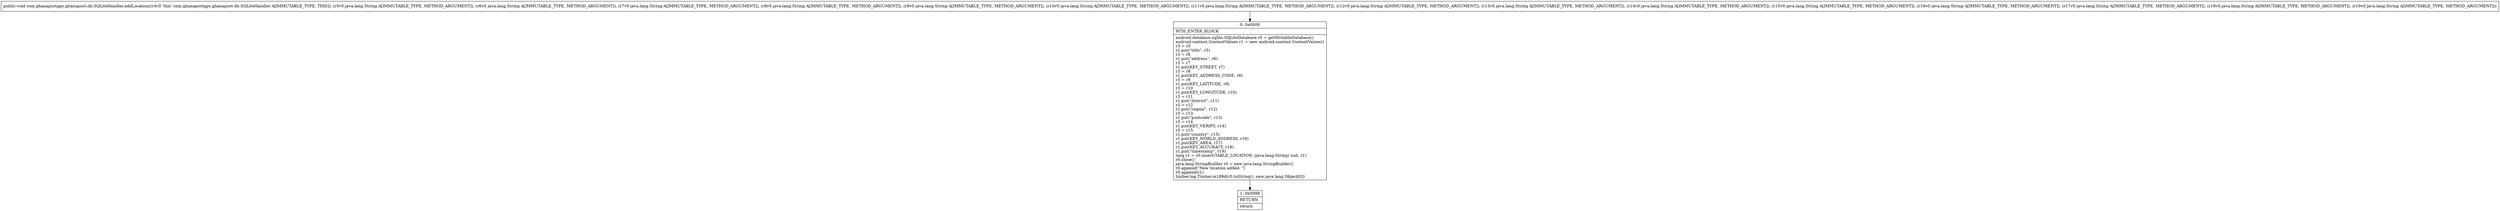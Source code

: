 digraph "CFG forcom.ghanapostgps.ghanapost.db.SQLiteHandler.addLocation(Ljava\/lang\/String;Ljava\/lang\/String;Ljava\/lang\/String;Ljava\/lang\/String;Ljava\/lang\/String;Ljava\/lang\/String;Ljava\/lang\/String;Ljava\/lang\/String;Ljava\/lang\/String;Ljava\/lang\/String;Ljava\/lang\/String;Ljava\/lang\/String;Ljava\/lang\/String;Ljava\/lang\/String;Ljava\/lang\/String;)V" {
Node_0 [shape=record,label="{0\:\ 0x0000|MTH_ENTER_BLOCK\l|android.database.sqlite.SQLiteDatabase r0 = getWritableDatabase()\landroid.content.ContentValues r1 = new android.content.ContentValues()\lr3 = r5\lr1.put(\"title\", r5)\lr3 = r6\lr1.put(\"address\", r6)\lr3 = r7\lr1.put(KEY_STREET, r7)\lr3 = r8\lr1.put(KEY_ADDRESS_CODE, r8)\lr3 = r9\lr1.put(KEY_LATITUDE, r9)\lr3 = r10\lr1.put(KEY_LONGITUDE, r10)\lr3 = r11\lr1.put(\"district\", r11)\lr3 = r12\lr1.put(\"region\", r12)\lr3 = r13\lr1.put(\"postcode\", r13)\lr3 = r14\lr1.put(KEY_VERIFY, r14)\lr3 = r15\lr1.put(\"country\", r15)\lr1.put(KEY_WORLD_ADDRESS, r16)\lr1.put(KEY_AREA, r17)\lr1.put(KEY_ACCURACY, r18)\lr1.put(\"timestamp\", r19)\llong r1 = r0.insert(TABLE_LOCATION, (java.lang.String) null, r1)\lr0.close()\ljava.lang.StringBuilder r0 = new java.lang.StringBuilder()\lr0.append(\"New location added: \")\lr0.append(r1)\ltimber.log.Timber.m189d(r0.toString(), new java.lang.Object[0])\l}"];
Node_1 [shape=record,label="{1\:\ 0x0088|RETURN\l|return\l}"];
MethodNode[shape=record,label="{public void com.ghanapostgps.ghanapost.db.SQLiteHandler.addLocation((r4v0 'this' com.ghanapostgps.ghanapost.db.SQLiteHandler A[IMMUTABLE_TYPE, THIS]), (r5v0 java.lang.String A[IMMUTABLE_TYPE, METHOD_ARGUMENT]), (r6v0 java.lang.String A[IMMUTABLE_TYPE, METHOD_ARGUMENT]), (r7v0 java.lang.String A[IMMUTABLE_TYPE, METHOD_ARGUMENT]), (r8v0 java.lang.String A[IMMUTABLE_TYPE, METHOD_ARGUMENT]), (r9v0 java.lang.String A[IMMUTABLE_TYPE, METHOD_ARGUMENT]), (r10v0 java.lang.String A[IMMUTABLE_TYPE, METHOD_ARGUMENT]), (r11v0 java.lang.String A[IMMUTABLE_TYPE, METHOD_ARGUMENT]), (r12v0 java.lang.String A[IMMUTABLE_TYPE, METHOD_ARGUMENT]), (r13v0 java.lang.String A[IMMUTABLE_TYPE, METHOD_ARGUMENT]), (r14v0 java.lang.String A[IMMUTABLE_TYPE, METHOD_ARGUMENT]), (r15v0 java.lang.String A[IMMUTABLE_TYPE, METHOD_ARGUMENT]), (r16v0 java.lang.String A[IMMUTABLE_TYPE, METHOD_ARGUMENT]), (r17v0 java.lang.String A[IMMUTABLE_TYPE, METHOD_ARGUMENT]), (r18v0 java.lang.String A[IMMUTABLE_TYPE, METHOD_ARGUMENT]), (r19v0 java.lang.String A[IMMUTABLE_TYPE, METHOD_ARGUMENT])) }"];
MethodNode -> Node_0;
Node_0 -> Node_1;
}

